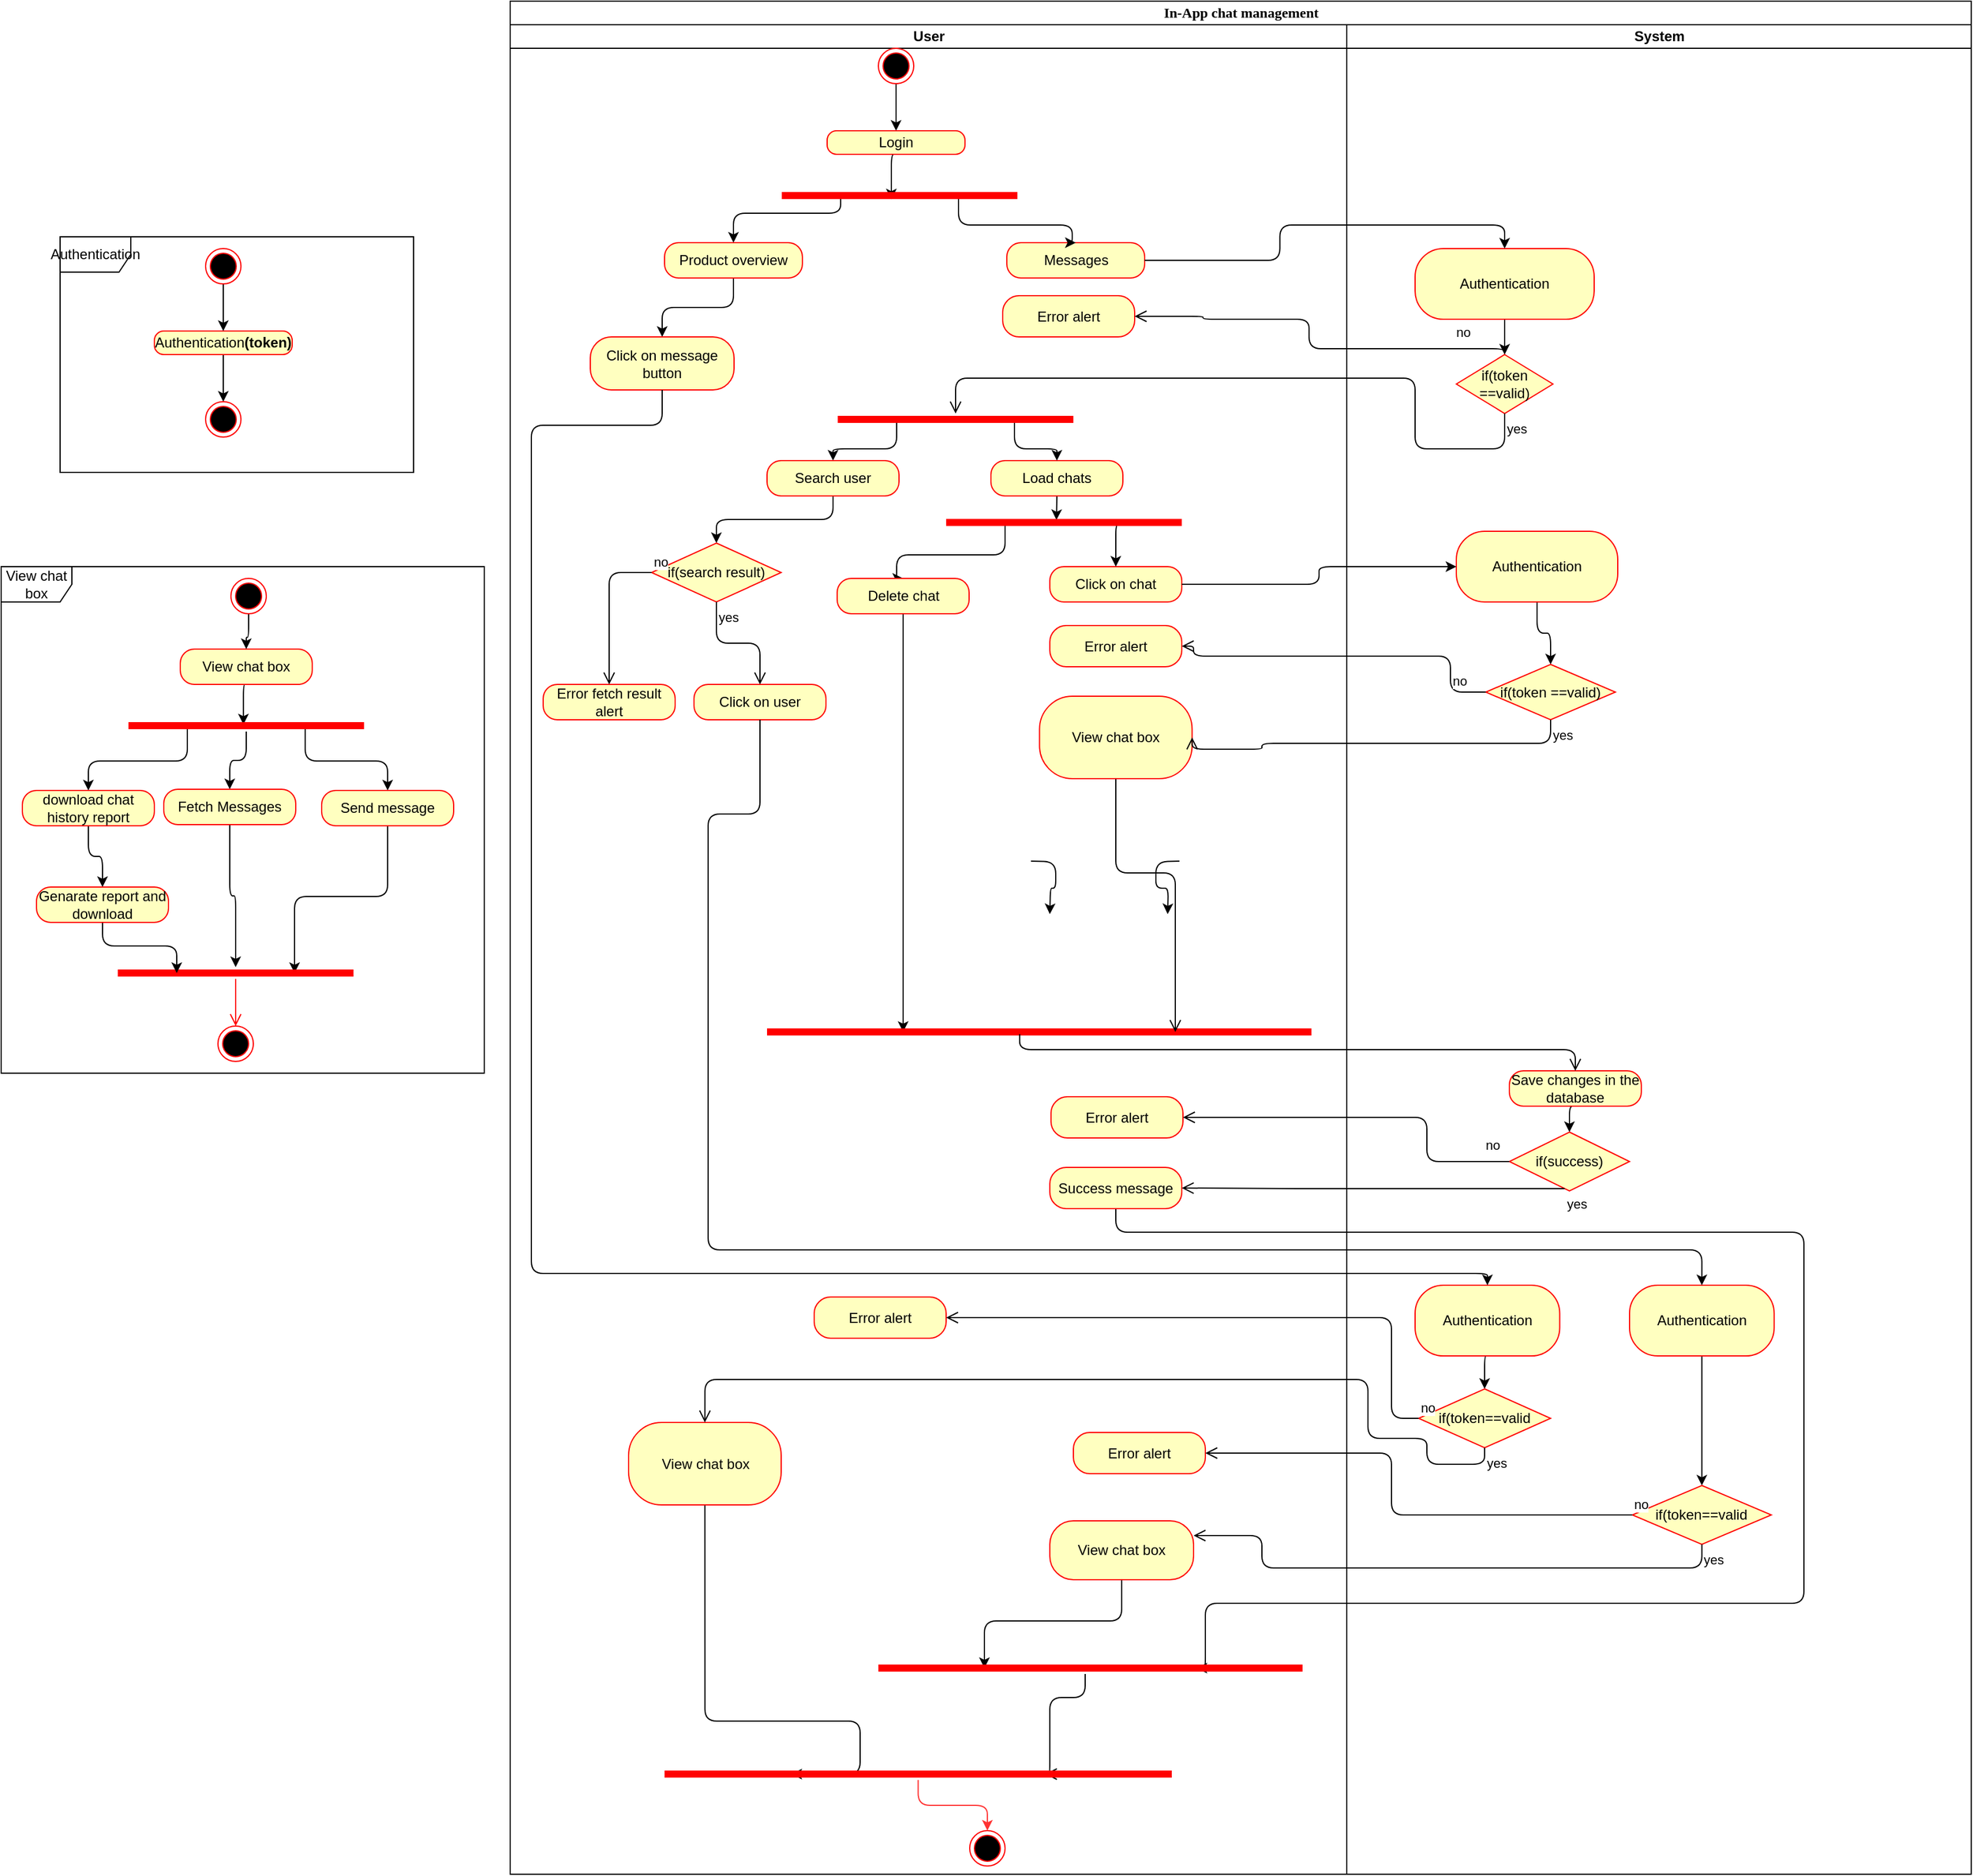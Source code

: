 <mxfile version="18.1.2" type="github">
  <diagram name="Page-1" id="0783ab3e-0a74-02c8-0abd-f7b4e66b4bec">
    <mxGraphModel dx="2737" dy="975" grid="1" gridSize="10" guides="1" tooltips="1" connect="1" arrows="1" fold="1" page="1" pageScale="1" pageWidth="850" pageHeight="1100" background="none" math="0" shadow="0">
      <root>
        <mxCell id="0" />
        <mxCell id="1" parent="0" />
        <mxCell id="1c1d494c118603dd-1" value="In-App chat management" style="swimlane;html=1;childLayout=stackLayout;startSize=20;rounded=0;shadow=0;comic=0;labelBackgroundColor=none;strokeWidth=1;fontFamily=Verdana;fontSize=12;align=center;" parent="1" vertex="1">
          <mxGeometry x="-268" y="20" width="1240" height="1590" as="geometry" />
        </mxCell>
        <mxCell id="1c1d494c118603dd-2" value="User" style="swimlane;html=1;startSize=20;" parent="1c1d494c118603dd-1" vertex="1">
          <mxGeometry y="20" width="710" height="1570" as="geometry" />
        </mxCell>
        <mxCell id="1c1d494c118603dd-34" style="edgeStyle=none;rounded=0;html=1;labelBackgroundColor=none;startArrow=none;startFill=0;startSize=5;endArrow=classicThin;endFill=1;endSize=5;jettySize=auto;orthogonalLoop=1;strokeWidth=1;fontFamily=Verdana;fontSize=12" parent="1c1d494c118603dd-2" target="1c1d494c118603dd-10" edge="1">
          <mxGeometry relative="1" as="geometry">
            <mxPoint x="148.75" y="250" as="sourcePoint" />
          </mxGeometry>
        </mxCell>
        <mxCell id="1c1d494c118603dd-35" style="edgeStyle=none;rounded=0;html=1;labelBackgroundColor=none;startArrow=none;startFill=0;startSize=5;endArrow=classicThin;endFill=1;endSize=5;jettySize=auto;orthogonalLoop=1;strokeWidth=1;fontFamily=Verdana;fontSize=12" parent="1c1d494c118603dd-2" target="1c1d494c118603dd-7" edge="1">
          <mxGeometry relative="1" as="geometry">
            <mxPoint x="162.727" y="310" as="sourcePoint" />
          </mxGeometry>
        </mxCell>
        <mxCell id="1c1d494c118603dd-46" style="edgeStyle=none;rounded=0;html=1;labelBackgroundColor=none;startArrow=none;startFill=0;startSize=5;endArrow=oval;endFill=0;endSize=5;jettySize=auto;orthogonalLoop=1;strokeWidth=1;fontFamily=Verdana;fontSize=12;dashed=1;" parent="1c1d494c118603dd-2" source="1c1d494c118603dd-21" edge="1">
          <mxGeometry relative="1" as="geometry">
            <mxPoint x="120.625" y="250" as="targetPoint" />
          </mxGeometry>
        </mxCell>
        <mxCell id="1c1d494c118603dd-47" style="edgeStyle=none;rounded=0;html=1;dashed=1;labelBackgroundColor=none;startArrow=none;startFill=0;startSize=5;endArrow=oval;endFill=0;endSize=5;jettySize=auto;orthogonalLoop=1;strokeWidth=1;fontFamily=Verdana;fontSize=12" parent="1c1d494c118603dd-2" target="1c1d494c118603dd-10" edge="1">
          <mxGeometry relative="1" as="geometry">
            <mxPoint x="105" y="295" as="sourcePoint" />
          </mxGeometry>
        </mxCell>
        <mxCell id="G0RN5hafsZTGZZTyP4_G-41" style="edgeStyle=orthogonalEdgeStyle;rounded=1;orthogonalLoop=1;jettySize=auto;html=1;exitX=0.5;exitY=1;exitDx=0;exitDy=0;" edge="1" parent="1c1d494c118603dd-2" source="G0RN5hafsZTGZZTyP4_G-11" target="G0RN5hafsZTGZZTyP4_G-12">
          <mxGeometry relative="1" as="geometry" />
        </mxCell>
        <mxCell id="G0RN5hafsZTGZZTyP4_G-11" value="" style="ellipse;html=1;shape=endState;fillColor=#000000;strokeColor=#ff0000;" vertex="1" parent="1c1d494c118603dd-2">
          <mxGeometry x="312.5" y="20" width="30" height="30" as="geometry" />
        </mxCell>
        <mxCell id="G0RN5hafsZTGZZTyP4_G-100" style="edgeStyle=orthogonalEdgeStyle;rounded=1;orthogonalLoop=1;jettySize=auto;html=1;exitX=0.5;exitY=1;exitDx=0;exitDy=0;entryX=0.465;entryY=0.829;entryDx=0;entryDy=0;entryPerimeter=0;" edge="1" parent="1c1d494c118603dd-2" source="G0RN5hafsZTGZZTyP4_G-12" target="G0RN5hafsZTGZZTyP4_G-74">
          <mxGeometry relative="1" as="geometry" />
        </mxCell>
        <mxCell id="G0RN5hafsZTGZZTyP4_G-12" value="Login" style="rounded=1;whiteSpace=wrap;html=1;arcSize=40;fontColor=#000000;fillColor=#ffffc0;strokeColor=#ff0000;" vertex="1" parent="1c1d494c118603dd-2">
          <mxGeometry x="269" y="90" width="117" height="20" as="geometry" />
        </mxCell>
        <mxCell id="G0RN5hafsZTGZZTyP4_G-15" value="Messages" style="rounded=1;whiteSpace=wrap;html=1;arcSize=40;fontColor=#000000;fillColor=#ffffc0;strokeColor=#ff0000;" vertex="1" parent="1c1d494c118603dd-2">
          <mxGeometry x="421.5" y="185" width="117" height="30" as="geometry" />
        </mxCell>
        <mxCell id="G0RN5hafsZTGZZTyP4_G-24" value="Error alert" style="rounded=1;whiteSpace=wrap;html=1;arcSize=40;fontColor=#000000;fillColor=#ffffc0;strokeColor=#ff0000;" vertex="1" parent="1c1d494c118603dd-2">
          <mxGeometry x="418" y="230" width="112" height="35" as="geometry" />
        </mxCell>
        <mxCell id="G0RN5hafsZTGZZTyP4_G-82" style="edgeStyle=orthogonalEdgeStyle;rounded=1;orthogonalLoop=1;jettySize=auto;html=1;exitX=0.5;exitY=1;exitDx=0;exitDy=0;entryX=0.468;entryY=0.454;entryDx=0;entryDy=0;entryPerimeter=0;" edge="1" parent="1c1d494c118603dd-2" source="G0RN5hafsZTGZZTyP4_G-26" target="G0RN5hafsZTGZZTyP4_G-34">
          <mxGeometry relative="1" as="geometry" />
        </mxCell>
        <mxCell id="G0RN5hafsZTGZZTyP4_G-26" value="Load chats" style="rounded=1;whiteSpace=wrap;html=1;arcSize=40;fontColor=#000000;fillColor=#ffffc0;strokeColor=#ff0000;" vertex="1" parent="1c1d494c118603dd-2">
          <mxGeometry x="408" y="370" width="112" height="30" as="geometry" />
        </mxCell>
        <mxCell id="G0RN5hafsZTGZZTyP4_G-27" value="Click on chat" style="rounded=1;whiteSpace=wrap;html=1;arcSize=40;fontColor=#000000;fillColor=#ffffc0;strokeColor=#ff0000;" vertex="1" parent="1c1d494c118603dd-2">
          <mxGeometry x="458" y="460" width="112" height="30" as="geometry" />
        </mxCell>
        <mxCell id="G0RN5hafsZTGZZTyP4_G-36" style="edgeStyle=orthogonalEdgeStyle;rounded=1;orthogonalLoop=1;jettySize=auto;html=1;exitX=0.75;exitY=0.5;exitDx=0;exitDy=0;exitPerimeter=0;entryX=0.5;entryY=0;entryDx=0;entryDy=0;" edge="1" parent="1c1d494c118603dd-2" source="G0RN5hafsZTGZZTyP4_G-34" target="G0RN5hafsZTGZZTyP4_G-27">
          <mxGeometry relative="1" as="geometry" />
        </mxCell>
        <mxCell id="G0RN5hafsZTGZZTyP4_G-42" style="edgeStyle=orthogonalEdgeStyle;rounded=1;orthogonalLoop=1;jettySize=auto;html=1;exitX=0.25;exitY=0.5;exitDx=0;exitDy=0;exitPerimeter=0;entryX=0.5;entryY=0;entryDx=0;entryDy=0;" edge="1" parent="1c1d494c118603dd-2" source="G0RN5hafsZTGZZTyP4_G-34" target="G0RN5hafsZTGZZTyP4_G-37">
          <mxGeometry relative="1" as="geometry">
            <Array as="points">
              <mxPoint x="420" y="450" />
              <mxPoint x="328" y="450" />
            </Array>
          </mxGeometry>
        </mxCell>
        <mxCell id="G0RN5hafsZTGZZTyP4_G-34" value="" style="shape=line;html=1;strokeWidth=6;strokeColor=#ff0000;" vertex="1" parent="1c1d494c118603dd-2">
          <mxGeometry x="370" y="400" width="200" height="45" as="geometry" />
        </mxCell>
        <mxCell id="G0RN5hafsZTGZZTyP4_G-86" style="edgeStyle=orthogonalEdgeStyle;rounded=1;orthogonalLoop=1;jettySize=auto;html=1;exitX=0.5;exitY=1;exitDx=0;exitDy=0;entryX=0.25;entryY=0.5;entryDx=0;entryDy=0;entryPerimeter=0;" edge="1" parent="1c1d494c118603dd-2" source="G0RN5hafsZTGZZTyP4_G-37" target="G0RN5hafsZTGZZTyP4_G-64">
          <mxGeometry relative="1" as="geometry" />
        </mxCell>
        <mxCell id="G0RN5hafsZTGZZTyP4_G-37" value="Delete chat" style="rounded=1;whiteSpace=wrap;html=1;arcSize=40;fontColor=#000000;fillColor=#ffffc0;strokeColor=#ff0000;" vertex="1" parent="1c1d494c118603dd-2">
          <mxGeometry x="277.5" y="470" width="112" height="30" as="geometry" />
        </mxCell>
        <mxCell id="G0RN5hafsZTGZZTyP4_G-51" style="edgeStyle=orthogonalEdgeStyle;rounded=1;orthogonalLoop=1;jettySize=auto;html=1;exitX=0.5;exitY=1;exitDx=0;exitDy=0;entryX=0.504;entryY=0.337;entryDx=0;entryDy=0;entryPerimeter=0;" edge="1" parent="1c1d494c118603dd-2" target="G0RN5hafsZTGZZTyP4_G-49">
          <mxGeometry relative="1" as="geometry">
            <mxPoint x="524" y="590" as="sourcePoint" />
          </mxGeometry>
        </mxCell>
        <mxCell id="G0RN5hafsZTGZZTyP4_G-48" value="Error alert" style="rounded=1;whiteSpace=wrap;html=1;arcSize=40;fontColor=#000000;fillColor=#ffffc0;strokeColor=#ff0000;" vertex="1" parent="1c1d494c118603dd-2">
          <mxGeometry x="458" y="510" width="112" height="35" as="geometry" />
        </mxCell>
        <mxCell id="G0RN5hafsZTGZZTyP4_G-54" style="edgeStyle=orthogonalEdgeStyle;rounded=1;orthogonalLoop=1;jettySize=auto;html=1;exitX=0.25;exitY=0.5;exitDx=0;exitDy=0;exitPerimeter=0;" edge="1" parent="1c1d494c118603dd-2" target="G0RN5hafsZTGZZTyP4_G-52">
          <mxGeometry relative="1" as="geometry">
            <mxPoint x="474" y="625" as="sourcePoint" />
          </mxGeometry>
        </mxCell>
        <mxCell id="G0RN5hafsZTGZZTyP4_G-55" style="edgeStyle=orthogonalEdgeStyle;rounded=1;orthogonalLoop=1;jettySize=auto;html=1;exitX=0.75;exitY=0.5;exitDx=0;exitDy=0;exitPerimeter=0;entryX=0.5;entryY=0;entryDx=0;entryDy=0;" edge="1" parent="1c1d494c118603dd-2" target="G0RN5hafsZTGZZTyP4_G-53">
          <mxGeometry relative="1" as="geometry">
            <mxPoint x="574" y="625" as="sourcePoint" />
          </mxGeometry>
        </mxCell>
        <mxCell id="G0RN5hafsZTGZZTyP4_G-58" style="edgeStyle=orthogonalEdgeStyle;rounded=1;orthogonalLoop=1;jettySize=auto;html=1;exitX=0.5;exitY=1;exitDx=0;exitDy=0;entryX=0.25;entryY=0.5;entryDx=0;entryDy=0;entryPerimeter=0;" edge="1" parent="1c1d494c118603dd-2" target="G0RN5hafsZTGZZTyP4_G-84">
          <mxGeometry relative="1" as="geometry">
            <mxPoint x="442" y="710.0" as="sourcePoint" />
            <mxPoint x="458" y="755.0" as="targetPoint" />
          </mxGeometry>
        </mxCell>
        <mxCell id="G0RN5hafsZTGZZTyP4_G-57" style="edgeStyle=orthogonalEdgeStyle;rounded=1;orthogonalLoop=1;jettySize=auto;html=1;exitX=0.5;exitY=1;exitDx=0;exitDy=0;entryX=0.75;entryY=0.5;entryDx=0;entryDy=0;entryPerimeter=0;" edge="1" parent="1c1d494c118603dd-2" target="G0RN5hafsZTGZZTyP4_G-84">
          <mxGeometry relative="1" as="geometry">
            <mxPoint x="568" y="710.0" as="sourcePoint" />
            <mxPoint x="558" y="755.0" as="targetPoint" />
          </mxGeometry>
        </mxCell>
        <mxCell id="G0RN5hafsZTGZZTyP4_G-64" value="" style="shape=line;html=1;strokeWidth=6;strokeColor=#ff0000;" vertex="1" parent="1c1d494c118603dd-2">
          <mxGeometry x="218" y="800" width="462" height="110" as="geometry" />
        </mxCell>
        <mxCell id="G0RN5hafsZTGZZTyP4_G-70" value="Error alert" style="rounded=1;whiteSpace=wrap;html=1;arcSize=40;fontColor=#000000;fillColor=#ffffc0;strokeColor=#ff0000;" vertex="1" parent="1c1d494c118603dd-2">
          <mxGeometry x="459" y="910" width="112" height="35" as="geometry" />
        </mxCell>
        <mxCell id="G0RN5hafsZTGZZTyP4_G-157" style="edgeStyle=orthogonalEdgeStyle;rounded=1;orthogonalLoop=1;jettySize=auto;html=1;exitX=0.5;exitY=1;exitDx=0;exitDy=0;entryX=0.75;entryY=0.5;entryDx=0;entryDy=0;entryPerimeter=0;" edge="1" parent="1c1d494c118603dd-2" source="G0RN5hafsZTGZZTyP4_G-72" target="G0RN5hafsZTGZZTyP4_G-153">
          <mxGeometry relative="1" as="geometry">
            <Array as="points">
              <mxPoint x="514" y="1025" />
              <mxPoint x="1098" y="1025" />
              <mxPoint x="1098" y="1340" />
              <mxPoint x="590" y="1340" />
              <mxPoint x="590" y="1395" />
            </Array>
          </mxGeometry>
        </mxCell>
        <mxCell id="G0RN5hafsZTGZZTyP4_G-72" value="Success message" style="rounded=1;whiteSpace=wrap;html=1;arcSize=40;fontColor=#000000;fillColor=#ffffc0;strokeColor=#ff0000;" vertex="1" parent="1c1d494c118603dd-2">
          <mxGeometry x="458" y="970" width="112" height="35" as="geometry" />
        </mxCell>
        <mxCell id="G0RN5hafsZTGZZTyP4_G-90" style="edgeStyle=orthogonalEdgeStyle;rounded=1;orthogonalLoop=1;jettySize=auto;html=1;exitX=0.75;exitY=0.5;exitDx=0;exitDy=0;exitPerimeter=0;entryX=0.5;entryY=0;entryDx=0;entryDy=0;" edge="1" parent="1c1d494c118603dd-2" source="G0RN5hafsZTGZZTyP4_G-74" target="G0RN5hafsZTGZZTyP4_G-15">
          <mxGeometry relative="1" as="geometry">
            <Array as="points">
              <mxPoint x="381" y="170" />
              <mxPoint x="477" y="170" />
              <mxPoint x="477" y="185" />
            </Array>
          </mxGeometry>
        </mxCell>
        <mxCell id="G0RN5hafsZTGZZTyP4_G-91" style="edgeStyle=orthogonalEdgeStyle;rounded=1;orthogonalLoop=1;jettySize=auto;html=1;exitX=0.25;exitY=0.5;exitDx=0;exitDy=0;exitPerimeter=0;entryX=0.5;entryY=0;entryDx=0;entryDy=0;" edge="1" parent="1c1d494c118603dd-2" source="G0RN5hafsZTGZZTyP4_G-74" target="G0RN5hafsZTGZZTyP4_G-77">
          <mxGeometry relative="1" as="geometry">
            <Array as="points">
              <mxPoint x="281" y="160" />
              <mxPoint x="189" y="160" />
            </Array>
          </mxGeometry>
        </mxCell>
        <mxCell id="G0RN5hafsZTGZZTyP4_G-74" value="" style="shape=line;html=1;strokeWidth=6;strokeColor=#ff0000;" vertex="1" parent="1c1d494c118603dd-2">
          <mxGeometry x="230.5" y="140" width="200" height="10" as="geometry" />
        </mxCell>
        <mxCell id="G0RN5hafsZTGZZTyP4_G-161" style="edgeStyle=orthogonalEdgeStyle;rounded=1;orthogonalLoop=1;jettySize=auto;html=1;exitX=0.5;exitY=1;exitDx=0;exitDy=0;entryX=0.5;entryY=0;entryDx=0;entryDy=0;" edge="1" parent="1c1d494c118603dd-2" source="G0RN5hafsZTGZZTyP4_G-77" target="G0RN5hafsZTGZZTyP4_G-158">
          <mxGeometry relative="1" as="geometry" />
        </mxCell>
        <mxCell id="G0RN5hafsZTGZZTyP4_G-77" value="Product overview" style="rounded=1;whiteSpace=wrap;html=1;arcSize=40;fontColor=#000000;fillColor=#ffffc0;strokeColor=#ff0000;" vertex="1" parent="1c1d494c118603dd-2">
          <mxGeometry x="131" y="185" width="117" height="30" as="geometry" />
        </mxCell>
        <mxCell id="G0RN5hafsZTGZZTyP4_G-85" value="" style="edgeStyle=orthogonalEdgeStyle;html=1;verticalAlign=bottom;endArrow=open;endSize=8;strokeColor=#000000;rounded=1;entryX=0.75;entryY=0.5;entryDx=0;entryDy=0;entryPerimeter=0;exitX=0.5;exitY=1;exitDx=0;exitDy=0;" edge="1" source="G0RN5hafsZTGZZTyP4_G-141" parent="1c1d494c118603dd-2" target="G0RN5hafsZTGZZTyP4_G-64">
          <mxGeometry relative="1" as="geometry">
            <mxPoint x="518" y="850" as="targetPoint" />
            <mxPoint x="498" y="770.0" as="sourcePoint" />
          </mxGeometry>
        </mxCell>
        <mxCell id="G0RN5hafsZTGZZTyP4_G-103" style="edgeStyle=orthogonalEdgeStyle;rounded=1;orthogonalLoop=1;jettySize=auto;html=1;exitX=0.75;exitY=0.5;exitDx=0;exitDy=0;exitPerimeter=0;entryX=0.5;entryY=0;entryDx=0;entryDy=0;" edge="1" parent="1c1d494c118603dd-2" source="G0RN5hafsZTGZZTyP4_G-101" target="G0RN5hafsZTGZZTyP4_G-26">
          <mxGeometry relative="1" as="geometry" />
        </mxCell>
        <mxCell id="G0RN5hafsZTGZZTyP4_G-105" style="edgeStyle=orthogonalEdgeStyle;rounded=1;orthogonalLoop=1;jettySize=auto;html=1;exitX=0.25;exitY=0.5;exitDx=0;exitDy=0;exitPerimeter=0;entryX=0.5;entryY=0;entryDx=0;entryDy=0;" edge="1" parent="1c1d494c118603dd-2" source="G0RN5hafsZTGZZTyP4_G-101" target="G0RN5hafsZTGZZTyP4_G-104">
          <mxGeometry relative="1" as="geometry" />
        </mxCell>
        <mxCell id="G0RN5hafsZTGZZTyP4_G-101" value="" style="shape=line;html=1;strokeWidth=6;strokeColor=#ff0000;" vertex="1" parent="1c1d494c118603dd-2">
          <mxGeometry x="278" y="330" width="200" height="10" as="geometry" />
        </mxCell>
        <mxCell id="G0RN5hafsZTGZZTyP4_G-121" style="edgeStyle=orthogonalEdgeStyle;rounded=1;orthogonalLoop=1;jettySize=auto;html=1;exitX=0.5;exitY=1;exitDx=0;exitDy=0;" edge="1" parent="1c1d494c118603dd-2" source="G0RN5hafsZTGZZTyP4_G-104" target="G0RN5hafsZTGZZTyP4_G-118">
          <mxGeometry relative="1" as="geometry" />
        </mxCell>
        <mxCell id="G0RN5hafsZTGZZTyP4_G-104" value="Search user" style="rounded=1;whiteSpace=wrap;html=1;arcSize=40;fontColor=#000000;fillColor=#ffffc0;strokeColor=#ff0000;" vertex="1" parent="1c1d494c118603dd-2">
          <mxGeometry x="218" y="370" width="112" height="30" as="geometry" />
        </mxCell>
        <mxCell id="G0RN5hafsZTGZZTyP4_G-118" value="if(search result)" style="rhombus;whiteSpace=wrap;html=1;fillColor=#ffffc0;strokeColor=#ff0000;" vertex="1" parent="1c1d494c118603dd-2">
          <mxGeometry x="120" y="440" width="110" height="50" as="geometry" />
        </mxCell>
        <mxCell id="G0RN5hafsZTGZZTyP4_G-119" value="no" style="edgeStyle=orthogonalEdgeStyle;html=1;align=left;verticalAlign=bottom;endArrow=open;endSize=8;strokeColor=#000000;rounded=1;entryX=0.5;entryY=0;entryDx=0;entryDy=0;" edge="1" source="G0RN5hafsZTGZZTyP4_G-118" parent="1c1d494c118603dd-2" target="G0RN5hafsZTGZZTyP4_G-123">
          <mxGeometry x="-1" relative="1" as="geometry">
            <mxPoint x="330" y="470" as="targetPoint" />
            <Array as="points">
              <mxPoint x="84" y="465" />
            </Array>
          </mxGeometry>
        </mxCell>
        <mxCell id="G0RN5hafsZTGZZTyP4_G-120" value="yes" style="edgeStyle=orthogonalEdgeStyle;html=1;align=left;verticalAlign=top;endArrow=open;endSize=8;strokeColor=#000000;rounded=1;entryX=0.5;entryY=0;entryDx=0;entryDy=0;" edge="1" source="G0RN5hafsZTGZZTyP4_G-118" parent="1c1d494c118603dd-2" target="G0RN5hafsZTGZZTyP4_G-122">
          <mxGeometry x="-1" relative="1" as="geometry">
            <mxPoint x="190" y="550" as="targetPoint" />
          </mxGeometry>
        </mxCell>
        <mxCell id="G0RN5hafsZTGZZTyP4_G-122" value="Click on user" style="rounded=1;whiteSpace=wrap;html=1;arcSize=40;fontColor=#000000;fillColor=#ffffc0;strokeColor=#ff0000;" vertex="1" parent="1c1d494c118603dd-2">
          <mxGeometry x="156" y="560" width="112" height="30" as="geometry" />
        </mxCell>
        <mxCell id="G0RN5hafsZTGZZTyP4_G-123" value="Error fetch result alert" style="rounded=1;whiteSpace=wrap;html=1;arcSize=40;fontColor=#000000;fillColor=#ffffc0;strokeColor=#ff0000;" vertex="1" parent="1c1d494c118603dd-2">
          <mxGeometry x="28" y="560" width="112" height="30" as="geometry" />
        </mxCell>
        <mxCell id="G0RN5hafsZTGZZTyP4_G-141" value="View chat box" style="rounded=1;whiteSpace=wrap;html=1;arcSize=40;fontColor=#000000;fillColor=#ffffc0;strokeColor=#ff0000;" vertex="1" parent="1c1d494c118603dd-2">
          <mxGeometry x="449.25" y="570" width="129.5" height="70" as="geometry" />
        </mxCell>
        <mxCell id="G0RN5hafsZTGZZTyP4_G-147" value="Error alert" style="rounded=1;whiteSpace=wrap;html=1;arcSize=40;fontColor=#000000;fillColor=#ffffc0;strokeColor=#ff0000;" vertex="1" parent="1c1d494c118603dd-2">
          <mxGeometry x="478" y="1195" width="112" height="35" as="geometry" />
        </mxCell>
        <mxCell id="G0RN5hafsZTGZZTyP4_G-156" style="edgeStyle=orthogonalEdgeStyle;rounded=1;orthogonalLoop=1;jettySize=auto;html=1;exitX=0.5;exitY=1;exitDx=0;exitDy=0;entryX=0.25;entryY=0.5;entryDx=0;entryDy=0;entryPerimeter=0;" edge="1" parent="1c1d494c118603dd-2" source="G0RN5hafsZTGZZTyP4_G-149" target="G0RN5hafsZTGZZTyP4_G-153">
          <mxGeometry relative="1" as="geometry" />
        </mxCell>
        <mxCell id="G0RN5hafsZTGZZTyP4_G-149" value="View chat box" style="rounded=1;whiteSpace=wrap;html=1;arcSize=40;fontColor=#000000;fillColor=#ffffc0;strokeColor=#ff0000;" vertex="1" parent="1c1d494c118603dd-2">
          <mxGeometry x="458" y="1270" width="122" height="50" as="geometry" />
        </mxCell>
        <mxCell id="G0RN5hafsZTGZZTyP4_G-153" value="" style="shape=line;html=1;strokeWidth=6;strokeColor=#ff0000;" vertex="1" parent="1c1d494c118603dd-2">
          <mxGeometry x="312.5" y="1390" width="360" height="10" as="geometry" />
        </mxCell>
        <mxCell id="G0RN5hafsZTGZZTyP4_G-154" value="" style="edgeStyle=orthogonalEdgeStyle;html=1;verticalAlign=bottom;endArrow=open;endSize=8;strokeColor=#000000;rounded=1;entryX=0.75;entryY=0.5;entryDx=0;entryDy=0;entryPerimeter=0;" edge="1" source="G0RN5hafsZTGZZTyP4_G-153" parent="1c1d494c118603dd-2" target="G0RN5hafsZTGZZTyP4_G-174">
          <mxGeometry relative="1" as="geometry">
            <mxPoint x="448" y="1450" as="targetPoint" />
            <Array as="points">
              <mxPoint x="488" y="1420" />
              <mxPoint x="458" y="1420" />
              <mxPoint x="458" y="1485" />
            </Array>
          </mxGeometry>
        </mxCell>
        <mxCell id="G0RN5hafsZTGZZTyP4_G-158" value="Click on message button" style="rounded=1;whiteSpace=wrap;html=1;arcSize=40;fontColor=#000000;fillColor=#ffffc0;strokeColor=#ff0000;" vertex="1" parent="1c1d494c118603dd-2">
          <mxGeometry x="68" y="265" width="122" height="45" as="geometry" />
        </mxCell>
        <mxCell id="G0RN5hafsZTGZZTyP4_G-170" value="Error alert" style="rounded=1;whiteSpace=wrap;html=1;arcSize=40;fontColor=#000000;fillColor=#ffffc0;strokeColor=#ff0000;" vertex="1" parent="1c1d494c118603dd-2">
          <mxGeometry x="258" y="1080" width="112" height="35" as="geometry" />
        </mxCell>
        <mxCell id="G0RN5hafsZTGZZTyP4_G-176" style="edgeStyle=orthogonalEdgeStyle;rounded=1;orthogonalLoop=1;jettySize=auto;html=1;exitX=0.5;exitY=1;exitDx=0;exitDy=0;entryX=0.25;entryY=0.5;entryDx=0;entryDy=0;entryPerimeter=0;" edge="1" parent="1c1d494c118603dd-2" source="G0RN5hafsZTGZZTyP4_G-173" target="G0RN5hafsZTGZZTyP4_G-174">
          <mxGeometry relative="1" as="geometry">
            <Array as="points">
              <mxPoint x="165" y="1440" />
              <mxPoint x="297" y="1440" />
            </Array>
          </mxGeometry>
        </mxCell>
        <mxCell id="G0RN5hafsZTGZZTyP4_G-173" value="View chat box" style="rounded=1;whiteSpace=wrap;html=1;arcSize=40;fontColor=#000000;fillColor=#ffffc0;strokeColor=#ff0000;" vertex="1" parent="1c1d494c118603dd-2">
          <mxGeometry x="100.5" y="1186.5" width="129.5" height="70" as="geometry" />
        </mxCell>
        <mxCell id="G0RN5hafsZTGZZTyP4_G-178" style="edgeStyle=orthogonalEdgeStyle;rounded=1;orthogonalLoop=1;jettySize=auto;html=1;entryX=0.5;entryY=0;entryDx=0;entryDy=0;strokeColor=#FF3333;" edge="1" parent="1c1d494c118603dd-2" source="G0RN5hafsZTGZZTyP4_G-174" target="G0RN5hafsZTGZZTyP4_G-177">
          <mxGeometry relative="1" as="geometry" />
        </mxCell>
        <mxCell id="G0RN5hafsZTGZZTyP4_G-174" value="" style="shape=line;html=1;strokeWidth=6;strokeColor=#ff0000;" vertex="1" parent="1c1d494c118603dd-2">
          <mxGeometry x="131" y="1480" width="430.5" height="10" as="geometry" />
        </mxCell>
        <mxCell id="G0RN5hafsZTGZZTyP4_G-177" value="" style="ellipse;html=1;shape=endState;fillColor=#000000;strokeColor=#ff0000;" vertex="1" parent="1c1d494c118603dd-2">
          <mxGeometry x="390" y="1533" width="30" height="30" as="geometry" />
        </mxCell>
        <mxCell id="1c1d494c118603dd-36" style="edgeStyle=none;rounded=0;html=1;labelBackgroundColor=none;startArrow=none;startFill=0;startSize=5;endArrow=classicThin;endFill=1;endSize=5;jettySize=auto;orthogonalLoop=1;strokeWidth=1;fontFamily=Verdana;fontSize=12" parent="1c1d494c118603dd-1" target="1c1d494c118603dd-14" edge="1">
          <mxGeometry relative="1" as="geometry">
            <mxPoint x="180" y="383.043" as="sourcePoint" />
          </mxGeometry>
        </mxCell>
        <mxCell id="1c1d494c118603dd-42" style="edgeStyle=none;rounded=0;html=1;labelBackgroundColor=none;startArrow=none;startFill=0;startSize=5;endArrow=classicThin;endFill=1;endSize=5;jettySize=auto;orthogonalLoop=1;strokeWidth=1;fontFamily=Verdana;fontSize=12" parent="1c1d494c118603dd-1" target="1c1d494c118603dd-17" edge="1">
          <mxGeometry relative="1" as="geometry">
            <mxPoint x="435" y="628.043" as="sourcePoint" />
          </mxGeometry>
        </mxCell>
        <mxCell id="1c1d494c118603dd-55" style="edgeStyle=none;rounded=0;html=1;dashed=1;labelBackgroundColor=none;startArrow=none;startFill=0;startSize=5;endArrow=oval;endFill=0;endSize=5;jettySize=auto;orthogonalLoop=1;strokeWidth=1;fontFamily=Verdana;fontSize=12" parent="1c1d494c118603dd-1" target="1c1d494c118603dd-17" edge="1">
          <mxGeometry relative="1" as="geometry">
            <mxPoint x="395" y="678.667" as="sourcePoint" />
          </mxGeometry>
        </mxCell>
        <mxCell id="G0RN5hafsZTGZZTyP4_G-21" value="no" style="edgeStyle=orthogonalEdgeStyle;html=1;align=left;verticalAlign=bottom;endArrow=open;endSize=8;strokeColor=#000000;rounded=1;entryX=1;entryY=0.5;entryDx=0;entryDy=0;" edge="1" source="G0RN5hafsZTGZZTyP4_G-20" parent="1c1d494c118603dd-1" target="G0RN5hafsZTGZZTyP4_G-24">
          <mxGeometry x="-0.72" y="-5" relative="1" as="geometry">
            <mxPoint x="208" y="235" as="targetPoint" />
            <Array as="points">
              <mxPoint x="678" y="295" />
              <mxPoint x="678" y="270" />
              <mxPoint x="588" y="270" />
              <mxPoint x="588" y="267" />
            </Array>
            <mxPoint as="offset" />
          </mxGeometry>
        </mxCell>
        <mxCell id="1c1d494c118603dd-3" value="System" style="swimlane;html=1;startSize=20;" parent="1c1d494c118603dd-1" vertex="1">
          <mxGeometry x="710" y="20" width="530" height="1570" as="geometry" />
        </mxCell>
        <mxCell id="1c1d494c118603dd-39" style="edgeStyle=none;rounded=0;html=1;labelBackgroundColor=none;startArrow=none;startFill=0;startSize=5;endArrow=classicThin;endFill=1;endSize=5;jettySize=auto;orthogonalLoop=1;strokeWidth=1;fontFamily=Verdana;fontSize=12" parent="1c1d494c118603dd-3" target="1c1d494c118603dd-11" edge="1">
          <mxGeometry relative="1" as="geometry">
            <mxPoint x="113.55" y="420" as="sourcePoint" />
          </mxGeometry>
        </mxCell>
        <mxCell id="1c1d494c118603dd-41" style="edgeStyle=none;rounded=0;html=1;labelBackgroundColor=none;startArrow=none;startFill=0;startSize=5;endArrow=classicThin;endFill=1;endSize=5;jettySize=auto;orthogonalLoop=1;strokeWidth=1;fontFamily=Verdana;fontSize=12" parent="1c1d494c118603dd-3" target="1c1d494c118603dd-16" edge="1">
          <mxGeometry relative="1" as="geometry">
            <mxPoint x="154.643" y="540" as="sourcePoint" />
          </mxGeometry>
        </mxCell>
        <mxCell id="1c1d494c118603dd-54" style="edgeStyle=none;rounded=0;html=1;dashed=1;labelBackgroundColor=none;startArrow=none;startFill=0;startSize=5;endArrow=oval;endFill=0;endSize=5;jettySize=auto;orthogonalLoop=1;strokeWidth=1;fontFamily=Verdana;fontSize=12" parent="1c1d494c118603dd-3" source="1c1d494c118603dd-24" edge="1">
          <mxGeometry relative="1" as="geometry">
            <mxPoint x="127.081" y="610" as="targetPoint" />
          </mxGeometry>
        </mxCell>
        <mxCell id="G0RN5hafsZTGZZTyP4_G-23" style="edgeStyle=orthogonalEdgeStyle;rounded=1;orthogonalLoop=1;jettySize=auto;html=1;exitX=0.5;exitY=1;exitDx=0;exitDy=0;entryX=0.5;entryY=0;entryDx=0;entryDy=0;" edge="1" parent="1c1d494c118603dd-3" source="G0RN5hafsZTGZZTyP4_G-18" target="G0RN5hafsZTGZZTyP4_G-20">
          <mxGeometry relative="1" as="geometry" />
        </mxCell>
        <mxCell id="G0RN5hafsZTGZZTyP4_G-18" value="Authentication" style="rounded=1;whiteSpace=wrap;html=1;arcSize=40;fontColor=#000000;fillColor=#ffffc0;strokeColor=#ff0000;" vertex="1" parent="1c1d494c118603dd-3">
          <mxGeometry x="58" y="190" width="152" height="60" as="geometry" />
        </mxCell>
        <mxCell id="G0RN5hafsZTGZZTyP4_G-20" value="if(token ==valid)" style="rhombus;whiteSpace=wrap;html=1;fillColor=#ffffc0;strokeColor=#ff0000;" vertex="1" parent="1c1d494c118603dd-3">
          <mxGeometry x="93" y="280" width="82" height="50" as="geometry" />
        </mxCell>
        <mxCell id="G0RN5hafsZTGZZTyP4_G-47" style="edgeStyle=orthogonalEdgeStyle;rounded=1;orthogonalLoop=1;jettySize=auto;html=1;exitX=0.5;exitY=1;exitDx=0;exitDy=0;" edge="1" parent="1c1d494c118603dd-3" source="G0RN5hafsZTGZZTyP4_G-117" target="G0RN5hafsZTGZZTyP4_G-44">
          <mxGeometry relative="1" as="geometry">
            <mxPoint x="142" y="490" as="sourcePoint" />
          </mxGeometry>
        </mxCell>
        <mxCell id="G0RN5hafsZTGZZTyP4_G-44" value="if(token ==valid)" style="rhombus;whiteSpace=wrap;html=1;fillColor=#ffffc0;strokeColor=#ff0000;" vertex="1" parent="1c1d494c118603dd-3">
          <mxGeometry x="118" y="543" width="110" height="47" as="geometry" />
        </mxCell>
        <mxCell id="G0RN5hafsZTGZZTyP4_G-99" style="edgeStyle=orthogonalEdgeStyle;rounded=1;orthogonalLoop=1;jettySize=auto;html=1;exitX=0.5;exitY=1;exitDx=0;exitDy=0;entryX=0.5;entryY=0;entryDx=0;entryDy=0;" edge="1" parent="1c1d494c118603dd-3" source="G0RN5hafsZTGZZTyP4_G-63" target="G0RN5hafsZTGZZTyP4_G-96">
          <mxGeometry relative="1" as="geometry" />
        </mxCell>
        <mxCell id="G0RN5hafsZTGZZTyP4_G-63" value="Save changes in the database" style="rounded=1;whiteSpace=wrap;html=1;arcSize=40;fontColor=#000000;fillColor=#ffffc0;strokeColor=#ff0000;" vertex="1" parent="1c1d494c118603dd-3">
          <mxGeometry x="138" y="888" width="112" height="30" as="geometry" />
        </mxCell>
        <mxCell id="G0RN5hafsZTGZZTyP4_G-96" value="if(success)" style="rhombus;whiteSpace=wrap;html=1;fillColor=#ffffc0;strokeColor=#ff0000;" vertex="1" parent="1c1d494c118603dd-3">
          <mxGeometry x="138" y="940" width="102" height="50" as="geometry" />
        </mxCell>
        <mxCell id="G0RN5hafsZTGZZTyP4_G-117" value="Authentication" style="rounded=1;whiteSpace=wrap;html=1;arcSize=40;fontColor=#000000;fillColor=#ffffc0;strokeColor=#ff0000;" vertex="1" parent="1c1d494c118603dd-3">
          <mxGeometry x="93" y="430" width="137" height="60" as="geometry" />
        </mxCell>
        <mxCell id="G0RN5hafsZTGZZTyP4_G-152" style="edgeStyle=orthogonalEdgeStyle;rounded=1;orthogonalLoop=1;jettySize=auto;html=1;exitX=0.5;exitY=1;exitDx=0;exitDy=0;" edge="1" parent="1c1d494c118603dd-3" source="G0RN5hafsZTGZZTyP4_G-142" target="G0RN5hafsZTGZZTyP4_G-144">
          <mxGeometry relative="1" as="geometry" />
        </mxCell>
        <mxCell id="G0RN5hafsZTGZZTyP4_G-142" value="Authentication" style="rounded=1;whiteSpace=wrap;html=1;arcSize=40;fontColor=#000000;fillColor=#ffffc0;strokeColor=#ff0000;" vertex="1" parent="1c1d494c118603dd-3">
          <mxGeometry x="240" y="1070" width="122.75" height="60" as="geometry" />
        </mxCell>
        <mxCell id="G0RN5hafsZTGZZTyP4_G-144" value="if(token==valid" style="rhombus;whiteSpace=wrap;html=1;fillColor=#ffffc0;strokeColor=#ff0000;" vertex="1" parent="1c1d494c118603dd-3">
          <mxGeometry x="242.37" y="1240" width="118" height="50" as="geometry" />
        </mxCell>
        <mxCell id="G0RN5hafsZTGZZTyP4_G-169" style="edgeStyle=orthogonalEdgeStyle;rounded=1;orthogonalLoop=1;jettySize=auto;html=1;exitX=0.5;exitY=1;exitDx=0;exitDy=0;entryX=0.5;entryY=0;entryDx=0;entryDy=0;" edge="1" parent="1c1d494c118603dd-3" source="G0RN5hafsZTGZZTyP4_G-165" target="G0RN5hafsZTGZZTyP4_G-166">
          <mxGeometry relative="1" as="geometry" />
        </mxCell>
        <mxCell id="G0RN5hafsZTGZZTyP4_G-165" value="Authentication" style="rounded=1;whiteSpace=wrap;html=1;arcSize=40;fontColor=#000000;fillColor=#ffffc0;strokeColor=#ff0000;" vertex="1" parent="1c1d494c118603dd-3">
          <mxGeometry x="58" y="1070" width="122.75" height="60" as="geometry" />
        </mxCell>
        <mxCell id="G0RN5hafsZTGZZTyP4_G-166" value="if(token==valid" style="rhombus;whiteSpace=wrap;html=1;fillColor=#ffffc0;strokeColor=#ff0000;" vertex="1" parent="1c1d494c118603dd-3">
          <mxGeometry x="61" y="1158" width="112" height="50" as="geometry" />
        </mxCell>
        <mxCell id="G0RN5hafsZTGZZTyP4_G-22" value="yes" style="edgeStyle=orthogonalEdgeStyle;html=1;align=left;verticalAlign=top;endArrow=open;endSize=8;strokeColor=#000000;rounded=1;exitX=0.5;exitY=1;exitDx=0;exitDy=0;" edge="1" source="G0RN5hafsZTGZZTyP4_G-20" parent="1c1d494c118603dd-1" target="G0RN5hafsZTGZZTyP4_G-101">
          <mxGeometry x="-1" relative="1" as="geometry">
            <mxPoint x="188" y="295" as="targetPoint" />
            <mxPoint x="778" y="390" as="sourcePoint" />
            <Array as="points">
              <mxPoint x="844" y="380" />
              <mxPoint x="768" y="380" />
              <mxPoint x="768" y="320" />
              <mxPoint x="378" y="320" />
            </Array>
          </mxGeometry>
        </mxCell>
        <mxCell id="G0RN5hafsZTGZZTyP4_G-31" style="edgeStyle=orthogonalEdgeStyle;rounded=1;orthogonalLoop=1;jettySize=auto;html=1;exitX=1;exitY=0.5;exitDx=0;exitDy=0;entryX=0;entryY=0.5;entryDx=0;entryDy=0;" edge="1" parent="1c1d494c118603dd-1" source="G0RN5hafsZTGZZTyP4_G-27" target="G0RN5hafsZTGZZTyP4_G-117">
          <mxGeometry relative="1" as="geometry">
            <mxPoint x="796" y="495" as="targetPoint" />
          </mxGeometry>
        </mxCell>
        <mxCell id="G0RN5hafsZTGZZTyP4_G-46" value="yes" style="edgeStyle=orthogonalEdgeStyle;html=1;align=left;verticalAlign=top;endArrow=open;endSize=8;strokeColor=#000000;rounded=1;entryX=1;entryY=0.5;entryDx=0;entryDy=0;" edge="1" source="G0RN5hafsZTGZZTyP4_G-44" parent="1c1d494c118603dd-1" target="G0RN5hafsZTGZZTyP4_G-141">
          <mxGeometry x="-1" relative="1" as="geometry">
            <mxPoint x="580" y="595" as="targetPoint" />
            <Array as="points">
              <mxPoint x="883" y="630" />
              <mxPoint x="638" y="630" />
              <mxPoint x="638" y="635" />
            </Array>
          </mxGeometry>
        </mxCell>
        <mxCell id="G0RN5hafsZTGZZTyP4_G-45" value="no" style="edgeStyle=orthogonalEdgeStyle;html=1;align=left;verticalAlign=bottom;endArrow=open;endSize=8;strokeColor=#000000;rounded=1;entryX=1;entryY=0.5;entryDx=0;entryDy=0;exitX=0;exitY=0.5;exitDx=0;exitDy=0;" edge="1" source="G0RN5hafsZTGZZTyP4_G-44" parent="1c1d494c118603dd-1" target="G0RN5hafsZTGZZTyP4_G-48">
          <mxGeometry x="-0.795" relative="1" as="geometry">
            <mxPoint x="370" y="450" as="targetPoint" />
            <mxPoint x="450" y="450" as="sourcePoint" />
            <Array as="points">
              <mxPoint x="798" y="586" />
              <mxPoint x="798" y="556" />
              <mxPoint x="580" y="556" />
              <mxPoint x="580" y="548" />
            </Array>
            <mxPoint as="offset" />
          </mxGeometry>
        </mxCell>
        <mxCell id="G0RN5hafsZTGZZTyP4_G-65" value="" style="edgeStyle=orthogonalEdgeStyle;html=1;verticalAlign=bottom;endArrow=open;endSize=8;strokeColor=#000000;rounded=1;entryX=0.5;entryY=0;entryDx=0;entryDy=0;exitX=0.464;exitY=0.517;exitDx=0;exitDy=0;exitPerimeter=0;" edge="1" source="G0RN5hafsZTGZZTyP4_G-64" parent="1c1d494c118603dd-1" target="G0RN5hafsZTGZZTyP4_G-63">
          <mxGeometry relative="1" as="geometry">
            <mxPoint x="174" y="790" as="targetPoint" />
            <mxPoint x="409" y="835" as="sourcePoint" />
            <Array as="points">
              <mxPoint x="432" y="890" />
              <mxPoint x="904" y="890" />
            </Array>
          </mxGeometry>
        </mxCell>
        <mxCell id="G0RN5hafsZTGZZTyP4_G-89" style="edgeStyle=orthogonalEdgeStyle;rounded=1;orthogonalLoop=1;jettySize=auto;html=1;exitX=1;exitY=0.5;exitDx=0;exitDy=0;entryX=0.5;entryY=0;entryDx=0;entryDy=0;" edge="1" parent="1c1d494c118603dd-1" source="G0RN5hafsZTGZZTyP4_G-15" target="G0RN5hafsZTGZZTyP4_G-18">
          <mxGeometry relative="1" as="geometry" />
        </mxCell>
        <mxCell id="G0RN5hafsZTGZZTyP4_G-97" value="no" style="edgeStyle=orthogonalEdgeStyle;html=1;align=left;verticalAlign=bottom;endArrow=open;endSize=8;strokeColor=#000000;rounded=1;entryX=1;entryY=0.5;entryDx=0;entryDy=0;" edge="1" source="G0RN5hafsZTGZZTyP4_G-96" parent="1c1d494c118603dd-1" target="G0RN5hafsZTGZZTyP4_G-70">
          <mxGeometry x="-0.861" y="-5" relative="1" as="geometry">
            <mxPoint x="1028" y="980" as="targetPoint" />
            <Array as="points">
              <mxPoint x="778" y="985" />
              <mxPoint x="778" y="948" />
            </Array>
            <mxPoint as="offset" />
          </mxGeometry>
        </mxCell>
        <mxCell id="G0RN5hafsZTGZZTyP4_G-98" value="yes" style="edgeStyle=orthogonalEdgeStyle;html=1;align=left;verticalAlign=top;endArrow=open;endSize=8;strokeColor=#000000;rounded=1;entryX=1;entryY=0.5;entryDx=0;entryDy=0;" edge="1" source="G0RN5hafsZTGZZTyP4_G-96" parent="1c1d494c118603dd-1" target="G0RN5hafsZTGZZTyP4_G-72">
          <mxGeometry x="-1" relative="1" as="geometry">
            <mxPoint x="888" y="1060" as="targetPoint" />
            <Array as="points">
              <mxPoint x="678" y="1008" />
              <mxPoint x="678" y="1008" />
            </Array>
          </mxGeometry>
        </mxCell>
        <mxCell id="G0RN5hafsZTGZZTyP4_G-150" style="edgeStyle=orthogonalEdgeStyle;rounded=1;orthogonalLoop=1;jettySize=auto;html=1;exitX=0.5;exitY=1;exitDx=0;exitDy=0;entryX=0.5;entryY=0;entryDx=0;entryDy=0;" edge="1" parent="1c1d494c118603dd-1" source="G0RN5hafsZTGZZTyP4_G-122" target="G0RN5hafsZTGZZTyP4_G-142">
          <mxGeometry relative="1" as="geometry">
            <Array as="points">
              <mxPoint x="212" y="690" />
              <mxPoint x="168" y="690" />
              <mxPoint x="168" y="1060" />
              <mxPoint x="1011" y="1060" />
            </Array>
          </mxGeometry>
        </mxCell>
        <mxCell id="G0RN5hafsZTGZZTyP4_G-145" value="no" style="edgeStyle=orthogonalEdgeStyle;html=1;align=left;verticalAlign=bottom;endArrow=open;endSize=8;strokeColor=#000000;rounded=1;entryX=1;entryY=0.5;entryDx=0;entryDy=0;exitX=0;exitY=0.5;exitDx=0;exitDy=0;" edge="1" source="G0RN5hafsZTGZZTyP4_G-144" parent="1c1d494c118603dd-1" target="G0RN5hafsZTGZZTyP4_G-147">
          <mxGeometry x="-1" relative="1" as="geometry">
            <mxPoint x="348" y="730" as="targetPoint" />
            <Array as="points">
              <mxPoint x="748" y="1285" />
              <mxPoint x="748" y="1233" />
            </Array>
          </mxGeometry>
        </mxCell>
        <mxCell id="G0RN5hafsZTGZZTyP4_G-146" value="yes" style="edgeStyle=orthogonalEdgeStyle;html=1;align=left;verticalAlign=top;endArrow=open;endSize=8;strokeColor=#000000;rounded=1;entryX=1;entryY=0.25;entryDx=0;entryDy=0;" edge="1" source="G0RN5hafsZTGZZTyP4_G-144" parent="1c1d494c118603dd-1" target="G0RN5hafsZTGZZTyP4_G-149">
          <mxGeometry x="-1" relative="1" as="geometry">
            <mxPoint x="208" y="810" as="targetPoint" />
            <Array as="points">
              <mxPoint x="1011" y="1330" />
              <mxPoint x="638" y="1330" />
              <mxPoint x="638" y="1303" />
            </Array>
          </mxGeometry>
        </mxCell>
        <mxCell id="G0RN5hafsZTGZZTyP4_G-167" value="no" style="edgeStyle=orthogonalEdgeStyle;html=1;align=left;verticalAlign=bottom;endArrow=open;endSize=8;strokeColor=#000000;rounded=1;entryX=1;entryY=0.5;entryDx=0;entryDy=0;" edge="1" source="G0RN5hafsZTGZZTyP4_G-166" parent="1c1d494c118603dd-1" target="G0RN5hafsZTGZZTyP4_G-170">
          <mxGeometry x="-1" relative="1" as="geometry">
            <mxPoint x="968" y="1190" as="targetPoint" />
            <Array as="points">
              <mxPoint x="748" y="1203" />
              <mxPoint x="748" y="1118" />
            </Array>
          </mxGeometry>
        </mxCell>
        <mxCell id="G0RN5hafsZTGZZTyP4_G-172" style="edgeStyle=orthogonalEdgeStyle;rounded=1;orthogonalLoop=1;jettySize=auto;html=1;exitX=0.5;exitY=1;exitDx=0;exitDy=0;entryX=0.5;entryY=0;entryDx=0;entryDy=0;" edge="1" parent="1c1d494c118603dd-1" source="G0RN5hafsZTGZZTyP4_G-158" target="G0RN5hafsZTGZZTyP4_G-165">
          <mxGeometry relative="1" as="geometry">
            <Array as="points">
              <mxPoint x="129" y="360" />
              <mxPoint x="18" y="360" />
              <mxPoint x="18" y="1080" />
              <mxPoint x="829" y="1080" />
            </Array>
          </mxGeometry>
        </mxCell>
        <mxCell id="G0RN5hafsZTGZZTyP4_G-168" value="yes" style="edgeStyle=orthogonalEdgeStyle;html=1;align=left;verticalAlign=top;endArrow=open;endSize=8;strokeColor=#000000;rounded=1;exitX=0.5;exitY=1;exitDx=0;exitDy=0;entryX=0.5;entryY=0;entryDx=0;entryDy=0;" edge="1" source="G0RN5hafsZTGZZTyP4_G-166" parent="1c1d494c118603dd-1" target="G0RN5hafsZTGZZTyP4_G-173">
          <mxGeometry x="-1" relative="1" as="geometry">
            <mxPoint x="158" y="1180" as="targetPoint" />
            <mxPoint x="848" y="1250" as="sourcePoint" />
            <Array as="points">
              <mxPoint x="827" y="1242" />
              <mxPoint x="778" y="1242" />
              <mxPoint x="778" y="1220" />
              <mxPoint x="728" y="1220" />
              <mxPoint x="728" y="1170" />
              <mxPoint x="165" y="1170" />
            </Array>
          </mxGeometry>
        </mxCell>
        <mxCell id="G0RN5hafsZTGZZTyP4_G-106" value="Authentication" style="shape=umlFrame;whiteSpace=wrap;html=1;" vertex="1" parent="1">
          <mxGeometry x="-650" y="220" width="300" height="200" as="geometry" />
        </mxCell>
        <mxCell id="G0RN5hafsZTGZZTyP4_G-115" style="edgeStyle=orthogonalEdgeStyle;rounded=1;orthogonalLoop=1;jettySize=auto;html=1;exitX=0.5;exitY=1;exitDx=0;exitDy=0;" edge="1" parent="1" source="G0RN5hafsZTGZZTyP4_G-107" target="G0RN5hafsZTGZZTyP4_G-113">
          <mxGeometry relative="1" as="geometry" />
        </mxCell>
        <mxCell id="G0RN5hafsZTGZZTyP4_G-107" value="Authentication&lt;b&gt;(token)&lt;/b&gt;" style="rounded=1;whiteSpace=wrap;html=1;arcSize=40;fontColor=#000000;fillColor=#ffffc0;strokeColor=#ff0000;" vertex="1" parent="1">
          <mxGeometry x="-570" y="300" width="117" height="20" as="geometry" />
        </mxCell>
        <mxCell id="G0RN5hafsZTGZZTyP4_G-112" style="edgeStyle=orthogonalEdgeStyle;rounded=1;orthogonalLoop=1;jettySize=auto;html=1;exitX=0.5;exitY=1;exitDx=0;exitDy=0;" edge="1" parent="1" source="G0RN5hafsZTGZZTyP4_G-111" target="G0RN5hafsZTGZZTyP4_G-107">
          <mxGeometry relative="1" as="geometry" />
        </mxCell>
        <mxCell id="G0RN5hafsZTGZZTyP4_G-111" value="" style="ellipse;html=1;shape=endState;fillColor=#000000;strokeColor=#ff0000;" vertex="1" parent="1">
          <mxGeometry x="-526.5" y="230" width="30" height="30" as="geometry" />
        </mxCell>
        <mxCell id="G0RN5hafsZTGZZTyP4_G-113" value="" style="ellipse;html=1;shape=endState;fillColor=#000000;strokeColor=#ff0000;" vertex="1" parent="1">
          <mxGeometry x="-526.5" y="360" width="30" height="30" as="geometry" />
        </mxCell>
        <mxCell id="G0RN5hafsZTGZZTyP4_G-124" value="View chat box" style="shape=umlFrame;whiteSpace=wrap;html=1;" vertex="1" parent="1">
          <mxGeometry x="-700" y="500" width="410" height="430" as="geometry" />
        </mxCell>
        <mxCell id="G0RN5hafsZTGZZTyP4_G-130" style="edgeStyle=orthogonalEdgeStyle;rounded=1;orthogonalLoop=1;jettySize=auto;html=1;exitX=0.5;exitY=1;exitDx=0;exitDy=0;entryX=0.488;entryY=0.4;entryDx=0;entryDy=0;entryPerimeter=0;" edge="1" parent="1" source="G0RN5hafsZTGZZTyP4_G-125" target="G0RN5hafsZTGZZTyP4_G-126">
          <mxGeometry relative="1" as="geometry" />
        </mxCell>
        <mxCell id="G0RN5hafsZTGZZTyP4_G-125" value="View chat box" style="rounded=1;whiteSpace=wrap;html=1;arcSize=40;fontColor=#000000;fillColor=#ffffc0;strokeColor=#ff0000;" vertex="1" parent="1">
          <mxGeometry x="-548" y="570" width="112" height="30" as="geometry" />
        </mxCell>
        <mxCell id="G0RN5hafsZTGZZTyP4_G-131" style="edgeStyle=orthogonalEdgeStyle;rounded=1;orthogonalLoop=1;jettySize=auto;html=1;exitX=0.25;exitY=0.5;exitDx=0;exitDy=0;exitPerimeter=0;entryX=0.5;entryY=0;entryDx=0;entryDy=0;" edge="1" parent="1" source="G0RN5hafsZTGZZTyP4_G-126" target="G0RN5hafsZTGZZTyP4_G-128">
          <mxGeometry relative="1" as="geometry" />
        </mxCell>
        <mxCell id="G0RN5hafsZTGZZTyP4_G-132" style="edgeStyle=orthogonalEdgeStyle;rounded=1;orthogonalLoop=1;jettySize=auto;html=1;exitX=0.75;exitY=0.5;exitDx=0;exitDy=0;exitPerimeter=0;" edge="1" parent="1" source="G0RN5hafsZTGZZTyP4_G-126" target="G0RN5hafsZTGZZTyP4_G-127">
          <mxGeometry relative="1" as="geometry" />
        </mxCell>
        <mxCell id="G0RN5hafsZTGZZTyP4_G-180" style="edgeStyle=orthogonalEdgeStyle;rounded=1;orthogonalLoop=1;jettySize=auto;html=1;entryX=0.5;entryY=0;entryDx=0;entryDy=0;strokeColor=#000000;" edge="1" parent="1" source="G0RN5hafsZTGZZTyP4_G-126" target="G0RN5hafsZTGZZTyP4_G-179">
          <mxGeometry relative="1" as="geometry" />
        </mxCell>
        <mxCell id="G0RN5hafsZTGZZTyP4_G-126" value="" style="shape=line;html=1;strokeWidth=6;strokeColor=#ff0000;" vertex="1" parent="1">
          <mxGeometry x="-592" y="630" width="200" height="10" as="geometry" />
        </mxCell>
        <mxCell id="G0RN5hafsZTGZZTyP4_G-134" style="edgeStyle=orthogonalEdgeStyle;rounded=1;orthogonalLoop=1;jettySize=auto;html=1;exitX=0.5;exitY=1;exitDx=0;exitDy=0;entryX=0.75;entryY=0.5;entryDx=0;entryDy=0;entryPerimeter=0;" edge="1" parent="1" source="G0RN5hafsZTGZZTyP4_G-127" target="G0RN5hafsZTGZZTyP4_G-138">
          <mxGeometry relative="1" as="geometry">
            <mxPoint x="-451" y="775.0" as="targetPoint" />
          </mxGeometry>
        </mxCell>
        <mxCell id="G0RN5hafsZTGZZTyP4_G-127" value="Send message" style="rounded=1;whiteSpace=wrap;html=1;arcSize=40;fontColor=#000000;fillColor=#ffffc0;strokeColor=#ff0000;" vertex="1" parent="1">
          <mxGeometry x="-428" y="690" width="112" height="30" as="geometry" />
        </mxCell>
        <mxCell id="G0RN5hafsZTGZZTyP4_G-183" style="edgeStyle=orthogonalEdgeStyle;rounded=1;orthogonalLoop=1;jettySize=auto;html=1;exitX=0.5;exitY=1;exitDx=0;exitDy=0;strokeColor=#000000;" edge="1" parent="1" source="G0RN5hafsZTGZZTyP4_G-128" target="G0RN5hafsZTGZZTyP4_G-182">
          <mxGeometry relative="1" as="geometry" />
        </mxCell>
        <mxCell id="G0RN5hafsZTGZZTyP4_G-128" value="download chat history report" style="rounded=1;whiteSpace=wrap;html=1;arcSize=40;fontColor=#000000;fillColor=#ffffc0;strokeColor=#ff0000;" vertex="1" parent="1">
          <mxGeometry x="-682" y="690" width="112" height="30" as="geometry" />
        </mxCell>
        <mxCell id="G0RN5hafsZTGZZTyP4_G-136" style="edgeStyle=orthogonalEdgeStyle;rounded=1;orthogonalLoop=1;jettySize=auto;html=1;exitX=0.5;exitY=1;exitDx=0;exitDy=0;" edge="1" parent="1" source="G0RN5hafsZTGZZTyP4_G-135" target="G0RN5hafsZTGZZTyP4_G-125">
          <mxGeometry relative="1" as="geometry" />
        </mxCell>
        <mxCell id="G0RN5hafsZTGZZTyP4_G-135" value="" style="ellipse;html=1;shape=endState;fillColor=#000000;strokeColor=#ff0000;" vertex="1" parent="1">
          <mxGeometry x="-505" y="510" width="30" height="30" as="geometry" />
        </mxCell>
        <mxCell id="G0RN5hafsZTGZZTyP4_G-137" value="" style="ellipse;html=1;shape=endState;fillColor=#000000;strokeColor=#ff0000;" vertex="1" parent="1">
          <mxGeometry x="-516" y="890" width="30" height="30" as="geometry" />
        </mxCell>
        <mxCell id="G0RN5hafsZTGZZTyP4_G-138" value="" style="shape=line;html=1;strokeWidth=6;strokeColor=#ff0000;" vertex="1" parent="1">
          <mxGeometry x="-601" y="840" width="200" height="10" as="geometry" />
        </mxCell>
        <mxCell id="G0RN5hafsZTGZZTyP4_G-139" value="" style="edgeStyle=orthogonalEdgeStyle;html=1;verticalAlign=bottom;endArrow=open;endSize=8;strokeColor=#ff0000;rounded=1;entryX=0.5;entryY=0;entryDx=0;entryDy=0;" edge="1" source="G0RN5hafsZTGZZTyP4_G-138" parent="1" target="G0RN5hafsZTGZZTyP4_G-137">
          <mxGeometry relative="1" as="geometry">
            <mxPoint x="-501" y="870" as="targetPoint" />
          </mxGeometry>
        </mxCell>
        <mxCell id="G0RN5hafsZTGZZTyP4_G-181" style="edgeStyle=orthogonalEdgeStyle;rounded=1;orthogonalLoop=1;jettySize=auto;html=1;exitX=0.5;exitY=1;exitDx=0;exitDy=0;strokeColor=#000000;" edge="1" parent="1" source="G0RN5hafsZTGZZTyP4_G-179" target="G0RN5hafsZTGZZTyP4_G-138">
          <mxGeometry relative="1" as="geometry" />
        </mxCell>
        <mxCell id="G0RN5hafsZTGZZTyP4_G-179" value="Fetch Messages" style="rounded=1;whiteSpace=wrap;html=1;arcSize=40;fontColor=#000000;fillColor=#ffffc0;strokeColor=#ff0000;" vertex="1" parent="1">
          <mxGeometry x="-562" y="689" width="112" height="30" as="geometry" />
        </mxCell>
        <mxCell id="G0RN5hafsZTGZZTyP4_G-184" style="edgeStyle=orthogonalEdgeStyle;rounded=1;orthogonalLoop=1;jettySize=auto;html=1;exitX=0.5;exitY=1;exitDx=0;exitDy=0;entryX=0.25;entryY=0.5;entryDx=0;entryDy=0;entryPerimeter=0;strokeColor=#000000;" edge="1" parent="1" source="G0RN5hafsZTGZZTyP4_G-182" target="G0RN5hafsZTGZZTyP4_G-138">
          <mxGeometry relative="1" as="geometry" />
        </mxCell>
        <mxCell id="G0RN5hafsZTGZZTyP4_G-182" value="Genarate report and download" style="rounded=1;whiteSpace=wrap;html=1;arcSize=40;fontColor=#000000;fillColor=#ffffc0;strokeColor=#ff0000;" vertex="1" parent="1">
          <mxGeometry x="-670" y="772" width="112" height="30" as="geometry" />
        </mxCell>
      </root>
    </mxGraphModel>
  </diagram>
</mxfile>
